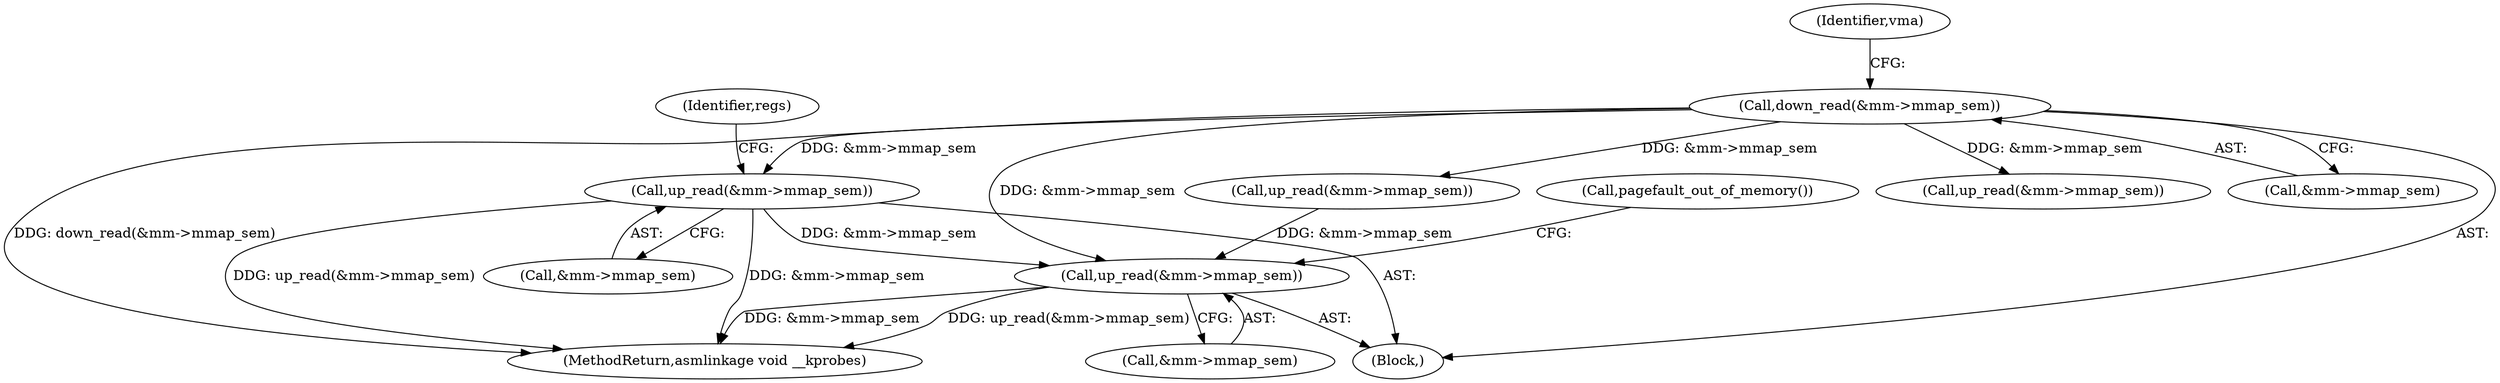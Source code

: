digraph "0_linux_a8b0ca17b80e92faab46ee7179ba9e99ccb61233_14@API" {
"1000497" [label="(Call,up_read(&mm->mmap_sem))"];
"1000207" [label="(Call,down_read(&mm->mmap_sem))"];
"1000489" [label="(Call,up_read(&mm->mmap_sem))"];
"1000494" [label="(Call,pagefault_out_of_memory())"];
"1000498" [label="(Call,&mm->mmap_sem)"];
"1000391" [label="(Call,up_read(&mm->mmap_sem))"];
"1000497" [label="(Call,up_read(&mm->mmap_sem))"];
"1000505" [label="(Identifier,regs)"];
"1000656" [label="(MethodReturn,asmlinkage void __kprobes)"];
"1000207" [label="(Call,down_read(&mm->mmap_sem))"];
"1000489" [label="(Call,up_read(&mm->mmap_sem))"];
"1000208" [label="(Call,&mm->mmap_sem)"];
"1000398" [label="(Call,up_read(&mm->mmap_sem))"];
"1000490" [label="(Call,&mm->mmap_sem)"];
"1000213" [label="(Identifier,vma)"];
"1000118" [label="(Block,)"];
"1000497" -> "1000118"  [label="AST: "];
"1000497" -> "1000498"  [label="CFG: "];
"1000498" -> "1000497"  [label="AST: "];
"1000505" -> "1000497"  [label="CFG: "];
"1000497" -> "1000656"  [label="DDG: &mm->mmap_sem"];
"1000497" -> "1000656"  [label="DDG: up_read(&mm->mmap_sem)"];
"1000497" -> "1000489"  [label="DDG: &mm->mmap_sem"];
"1000207" -> "1000497"  [label="DDG: &mm->mmap_sem"];
"1000207" -> "1000118"  [label="AST: "];
"1000207" -> "1000208"  [label="CFG: "];
"1000208" -> "1000207"  [label="AST: "];
"1000213" -> "1000207"  [label="CFG: "];
"1000207" -> "1000656"  [label="DDG: down_read(&mm->mmap_sem)"];
"1000207" -> "1000391"  [label="DDG: &mm->mmap_sem"];
"1000207" -> "1000398"  [label="DDG: &mm->mmap_sem"];
"1000207" -> "1000489"  [label="DDG: &mm->mmap_sem"];
"1000489" -> "1000118"  [label="AST: "];
"1000489" -> "1000490"  [label="CFG: "];
"1000490" -> "1000489"  [label="AST: "];
"1000494" -> "1000489"  [label="CFG: "];
"1000489" -> "1000656"  [label="DDG: up_read(&mm->mmap_sem)"];
"1000489" -> "1000656"  [label="DDG: &mm->mmap_sem"];
"1000398" -> "1000489"  [label="DDG: &mm->mmap_sem"];
}
